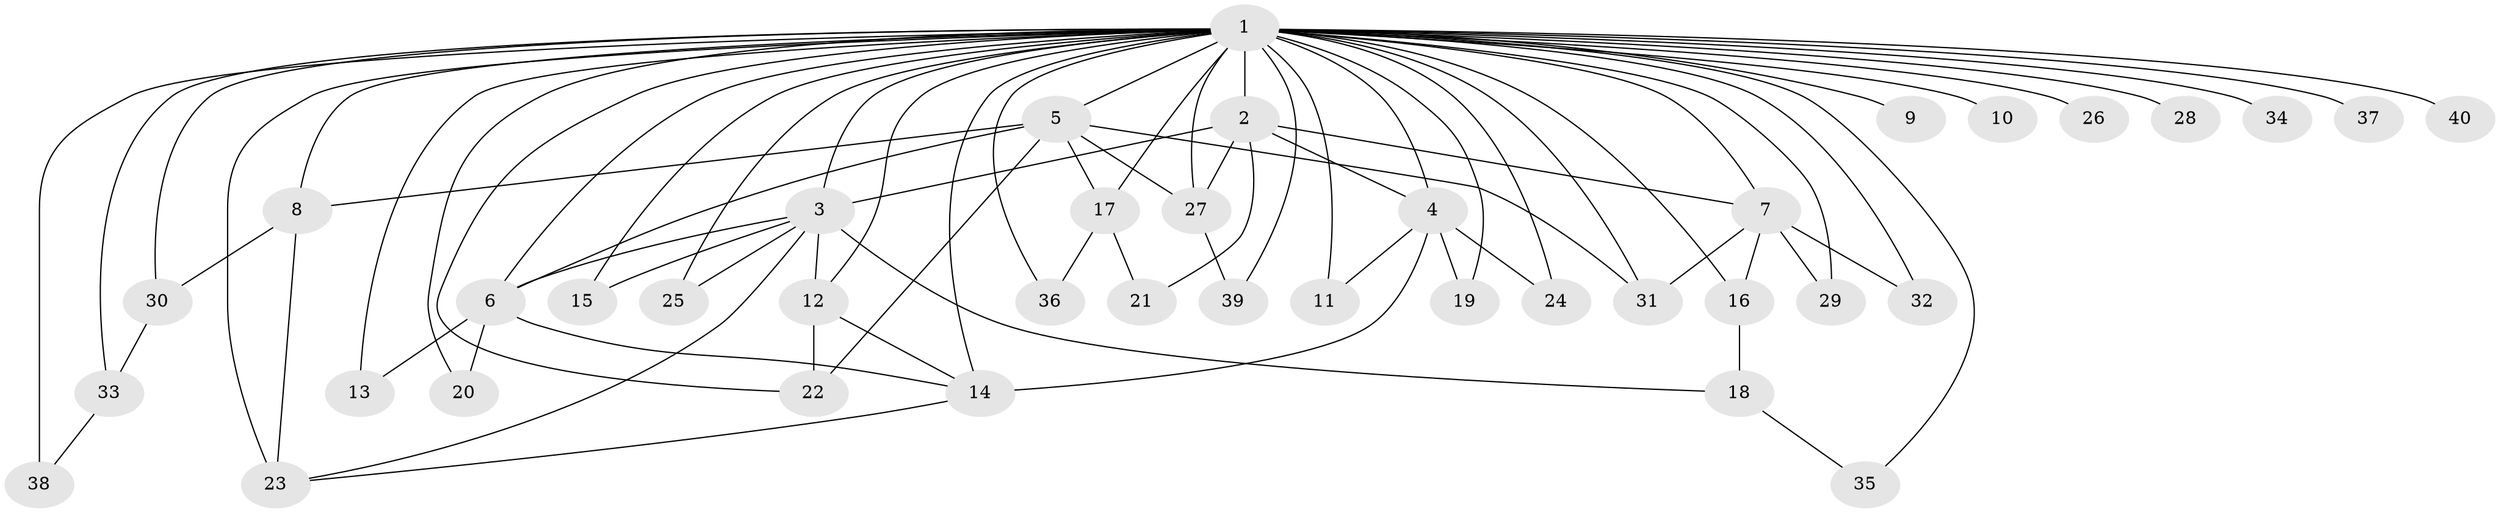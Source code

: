 // original degree distribution, {20: 0.02040816326530612, 26: 0.01020408163265306, 16: 0.01020408163265306, 19: 0.01020408163265306, 14: 0.01020408163265306, 27: 0.02040816326530612, 17: 0.01020408163265306, 15: 0.01020408163265306, 4: 0.11224489795918367, 2: 0.5714285714285714, 7: 0.02040816326530612, 9: 0.01020408163265306, 3: 0.15306122448979592, 6: 0.02040816326530612, 5: 0.01020408163265306}
// Generated by graph-tools (version 1.1) at 2025/49/03/04/25 22:49:31]
// undirected, 40 vertices, 77 edges
graph export_dot {
  node [color=gray90,style=filled];
  1;
  2;
  3;
  4;
  5;
  6;
  7;
  8;
  9;
  10;
  11;
  12;
  13;
  14;
  15;
  16;
  17;
  18;
  19;
  20;
  21;
  22;
  23;
  24;
  25;
  26;
  27;
  28;
  29;
  30;
  31;
  32;
  33;
  34;
  35;
  36;
  37;
  38;
  39;
  40;
  1 -- 2 [weight=17.0];
  1 -- 3 [weight=2.0];
  1 -- 4 [weight=4.0];
  1 -- 5 [weight=11.0];
  1 -- 6 [weight=2.0];
  1 -- 7 [weight=1.0];
  1 -- 8 [weight=3.0];
  1 -- 9 [weight=1.0];
  1 -- 10 [weight=3.0];
  1 -- 11 [weight=1.0];
  1 -- 12 [weight=1.0];
  1 -- 13 [weight=1.0];
  1 -- 14 [weight=6.0];
  1 -- 15 [weight=1.0];
  1 -- 16 [weight=1.0];
  1 -- 17 [weight=2.0];
  1 -- 19 [weight=3.0];
  1 -- 20 [weight=1.0];
  1 -- 22 [weight=1.0];
  1 -- 23 [weight=2.0];
  1 -- 24 [weight=1.0];
  1 -- 25 [weight=1.0];
  1 -- 26 [weight=4.0];
  1 -- 27 [weight=4.0];
  1 -- 28 [weight=2.0];
  1 -- 29 [weight=1.0];
  1 -- 30 [weight=1.0];
  1 -- 31 [weight=1.0];
  1 -- 32 [weight=1.0];
  1 -- 33 [weight=1.0];
  1 -- 34 [weight=2.0];
  1 -- 35 [weight=1.0];
  1 -- 36 [weight=1.0];
  1 -- 37 [weight=4.0];
  1 -- 38 [weight=2.0];
  1 -- 39 [weight=1.0];
  1 -- 40 [weight=2.0];
  2 -- 3 [weight=3.0];
  2 -- 4 [weight=1.0];
  2 -- 7 [weight=1.0];
  2 -- 21 [weight=1.0];
  2 -- 27 [weight=6.0];
  3 -- 6 [weight=1.0];
  3 -- 12 [weight=1.0];
  3 -- 15 [weight=1.0];
  3 -- 18 [weight=1.0];
  3 -- 23 [weight=1.0];
  3 -- 25 [weight=1.0];
  4 -- 11 [weight=1.0];
  4 -- 14 [weight=1.0];
  4 -- 19 [weight=1.0];
  4 -- 24 [weight=1.0];
  5 -- 6 [weight=1.0];
  5 -- 8 [weight=1.0];
  5 -- 17 [weight=1.0];
  5 -- 22 [weight=1.0];
  5 -- 27 [weight=1.0];
  5 -- 31 [weight=1.0];
  6 -- 13 [weight=1.0];
  6 -- 14 [weight=1.0];
  6 -- 20 [weight=1.0];
  7 -- 16 [weight=1.0];
  7 -- 29 [weight=1.0];
  7 -- 31 [weight=1.0];
  7 -- 32 [weight=1.0];
  8 -- 23 [weight=1.0];
  8 -- 30 [weight=1.0];
  12 -- 14 [weight=2.0];
  12 -- 22 [weight=4.0];
  14 -- 23 [weight=1.0];
  16 -- 18 [weight=1.0];
  17 -- 21 [weight=1.0];
  17 -- 36 [weight=1.0];
  18 -- 35 [weight=1.0];
  27 -- 39 [weight=1.0];
  30 -- 33 [weight=1.0];
  33 -- 38 [weight=1.0];
}
